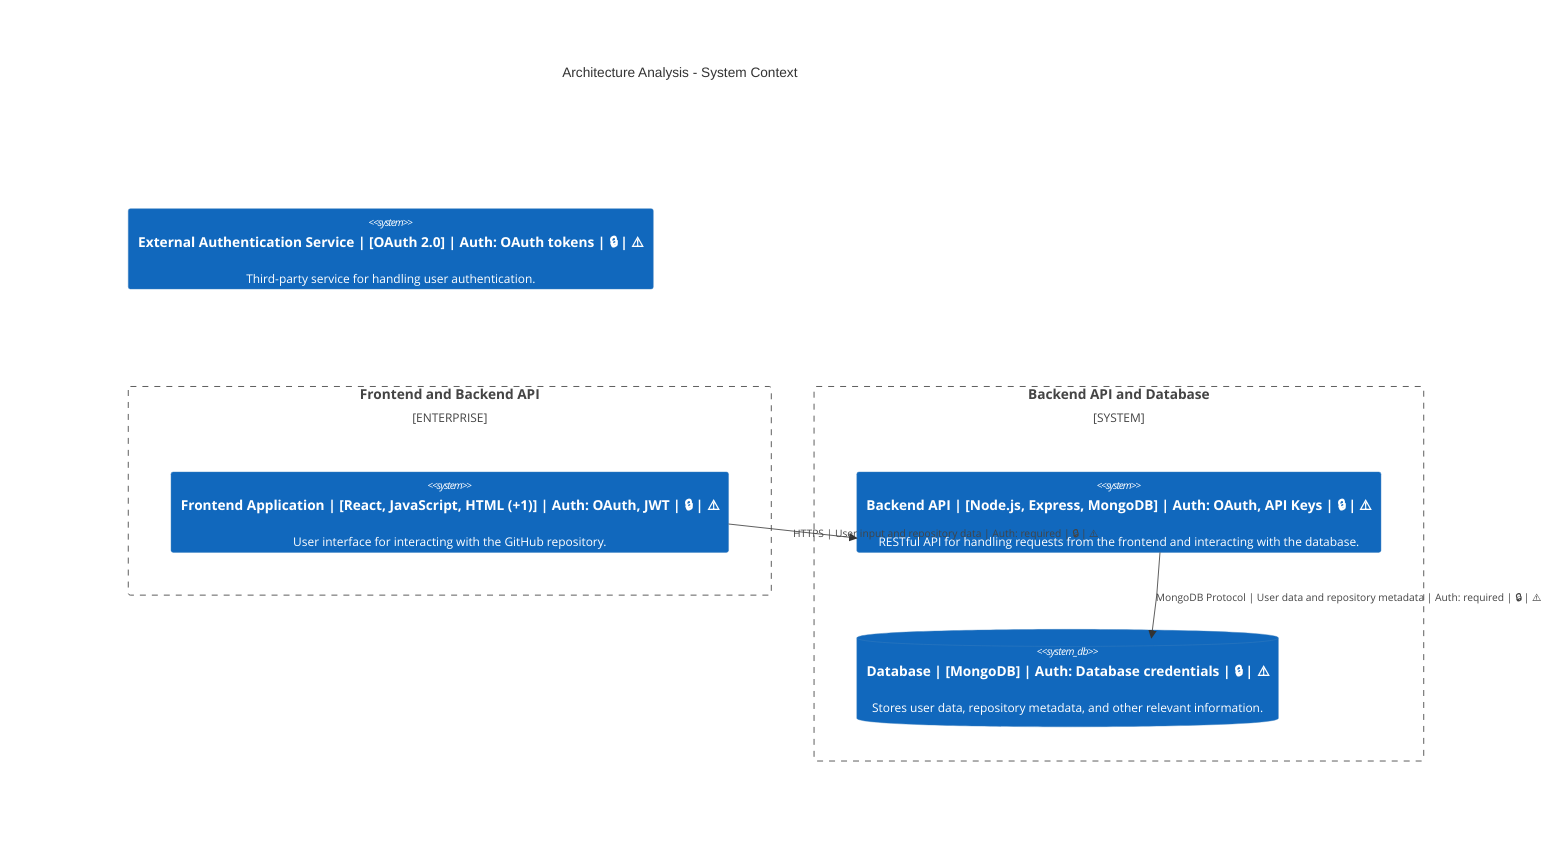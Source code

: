 C4Context
    title Architecture Analysis - System Context
    Enterprise_Boundary(tb_Frontend_and_Backend_API, "Frontend and Backend API") {
        System(Frontend_Application, "Frontend Application | [React, JavaScript, HTML (+1)] | Auth: OAuth, JWT | 🔒 | ⚠️", "User interface for interacting with the GitHub repository.")
        System(Backend_API, "Backend API | [Node.js, Express, MongoDB] | Auth: OAuth, API Keys | 🔒 | ⚠️", "RESTful API for handling requests from the frontend and interacting with the database.")
    }
    System_Boundary(tb_Backend_API_and_Database, "Backend API and Database") {
        System(Backend_API, "Backend API | [Node.js, Express, MongoDB] | Auth: OAuth, API Keys | 🔒 | ⚠️", "RESTful API for handling requests from the frontend and interacting with the database.")
        SystemDb(Database, "Database | [MongoDB] | Auth: Database credentials | 🔒 | ⚠️", "Stores user data, repository metadata, and other relevant information.")
    }
    System(External_Authentication_Service, "External Authentication Service | [OAuth 2.0] | Auth: OAuth tokens | 🔒 | ⚠️", "Third-party service for handling user authentication.")

    Rel(Frontend_Application, Backend_API, "HTTPS | User input and repository data | Auth: required | 🔒 | ⚠️")
    Rel(Backend_API, Database, "MongoDB Protocol | User data and repository metadata | Auth: required | 🔒 | ⚠️")